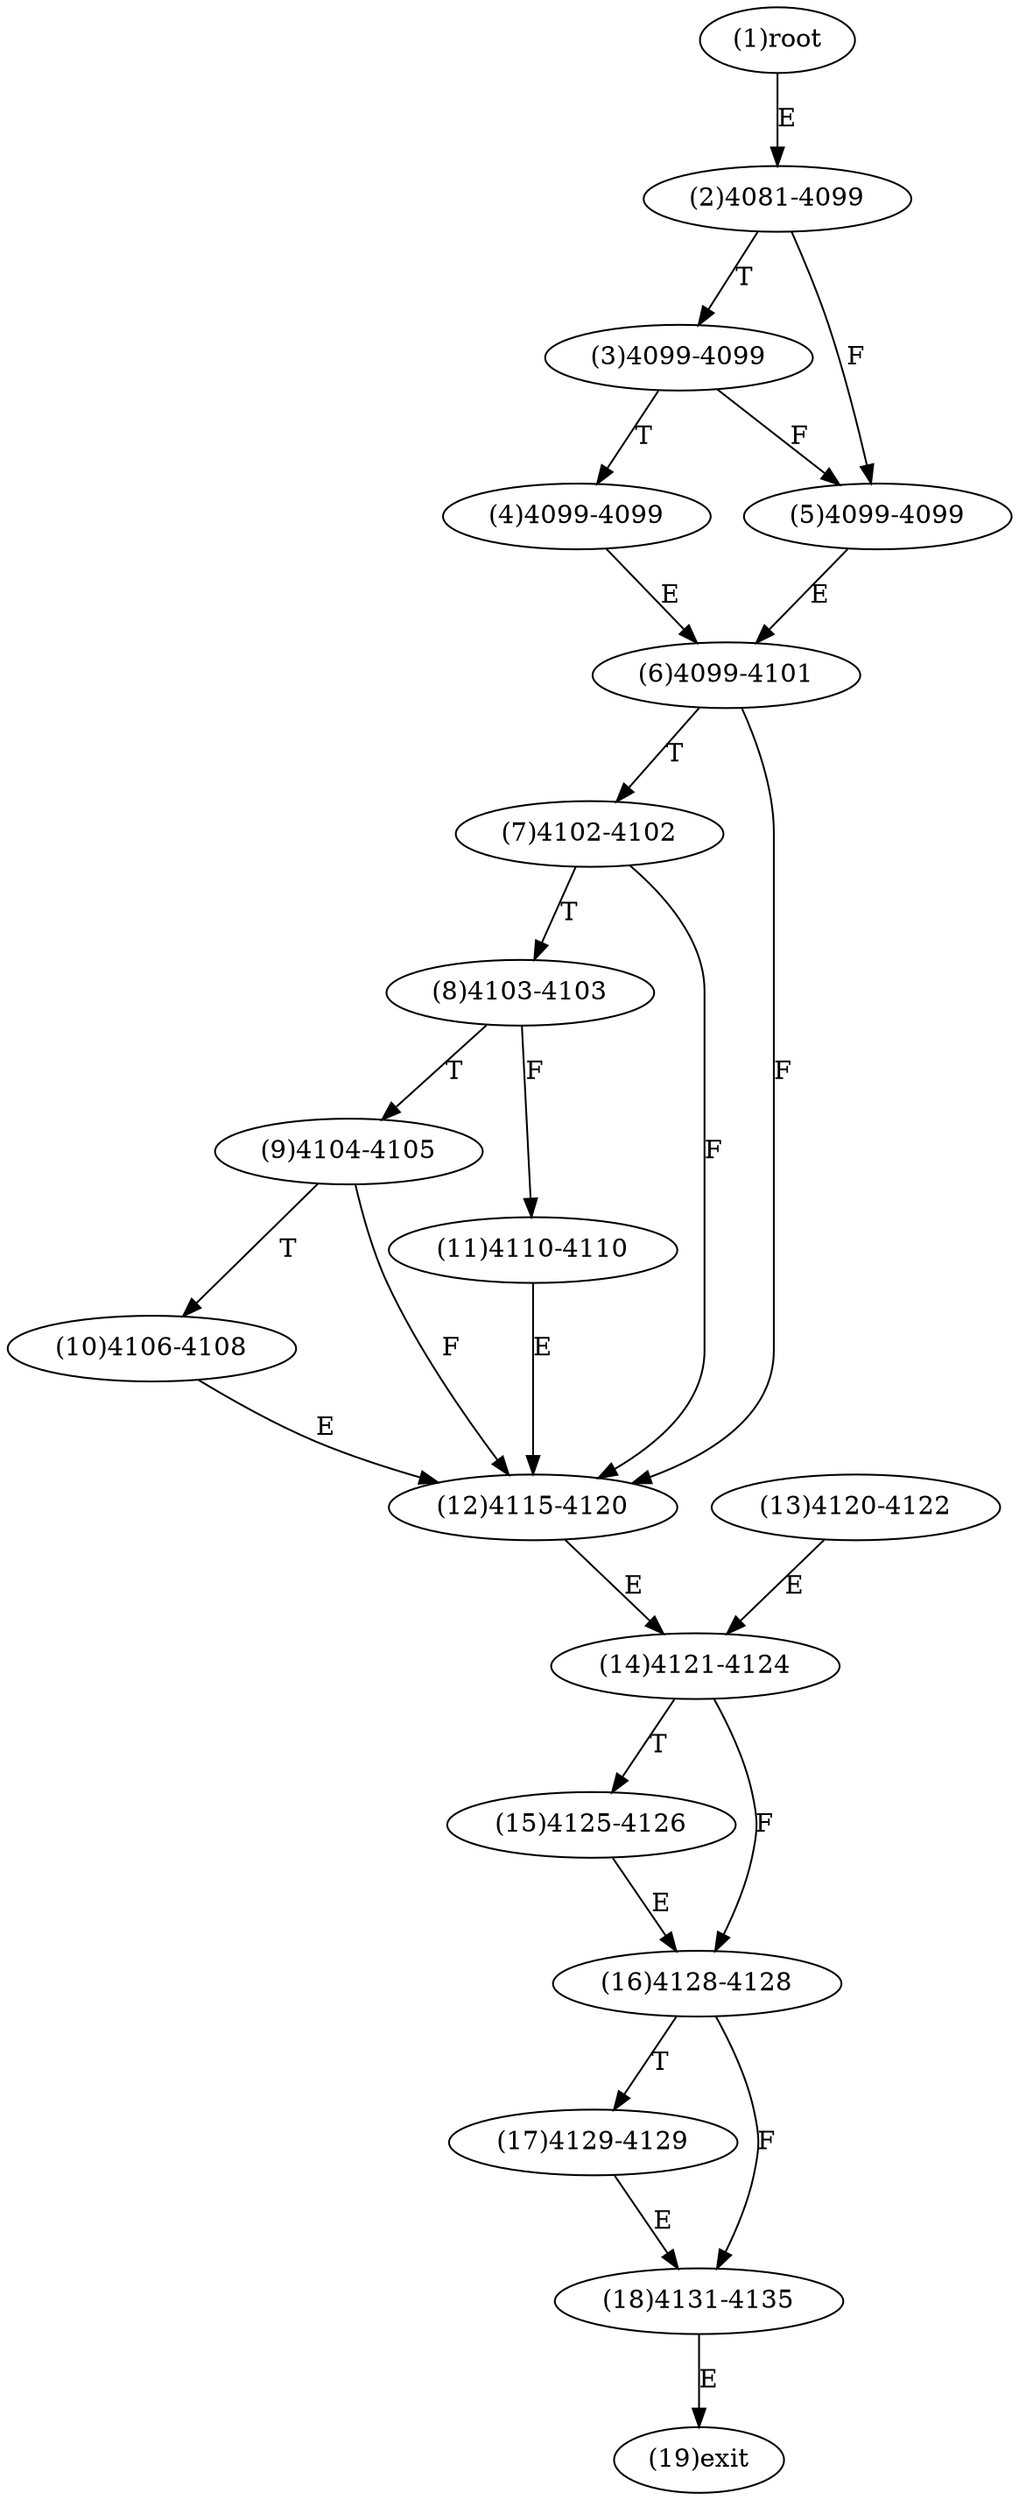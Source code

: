 digraph "" { 
1[ label="(1)root"];
2[ label="(2)4081-4099"];
3[ label="(3)4099-4099"];
4[ label="(4)4099-4099"];
5[ label="(5)4099-4099"];
6[ label="(6)4099-4101"];
7[ label="(7)4102-4102"];
8[ label="(8)4103-4103"];
9[ label="(9)4104-4105"];
10[ label="(10)4106-4108"];
11[ label="(11)4110-4110"];
12[ label="(12)4115-4120"];
13[ label="(13)4120-4122"];
14[ label="(14)4121-4124"];
15[ label="(15)4125-4126"];
17[ label="(17)4129-4129"];
16[ label="(16)4128-4128"];
19[ label="(19)exit"];
18[ label="(18)4131-4135"];
1->2[ label="E"];
2->5[ label="F"];
2->3[ label="T"];
3->5[ label="F"];
3->4[ label="T"];
4->6[ label="E"];
5->6[ label="E"];
6->12[ label="F"];
6->7[ label="T"];
7->12[ label="F"];
7->8[ label="T"];
8->11[ label="F"];
8->9[ label="T"];
9->12[ label="F"];
9->10[ label="T"];
10->12[ label="E"];
11->12[ label="E"];
12->14[ label="E"];
13->14[ label="E"];
14->16[ label="F"];
14->15[ label="T"];
15->16[ label="E"];
16->18[ label="F"];
16->17[ label="T"];
17->18[ label="E"];
18->19[ label="E"];
}